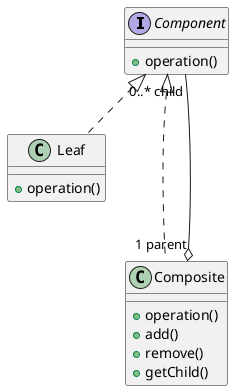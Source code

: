 @startuml
'https://plantuml.com/class-diagram

interface Component {
    + operation()
}
class Leaf {
    + operation()
}
class Composite {
    + operation()
    + add()
    + remove()
    + getChild()
}

Component <|.. Leaf
Component <|.down.. Composite

Component "0..* child" --o "1 parent" Composite

@enduml